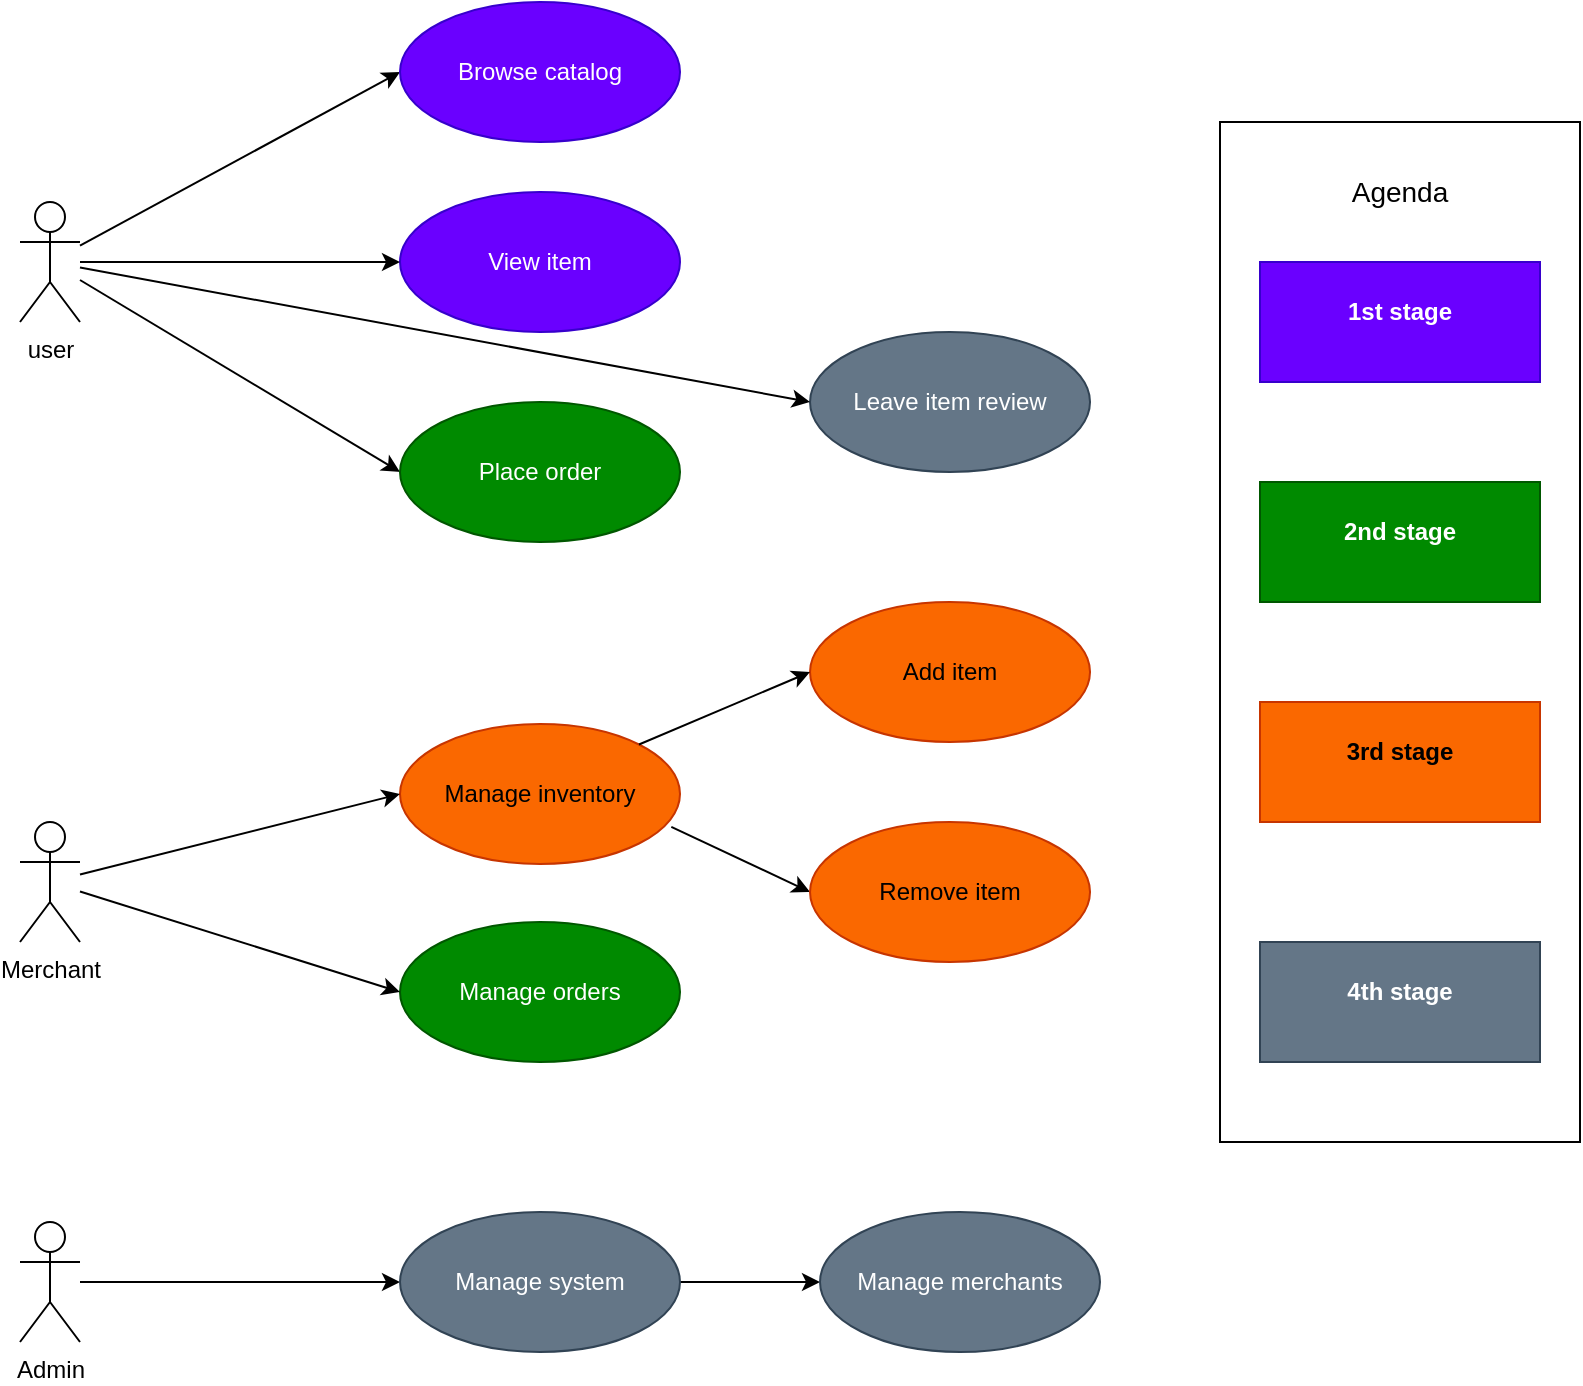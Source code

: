 <mxfile pages="3">
    <diagram id="3P-Qq7JfFcsjD4jzMTAs" name="Use case">
        <mxGraphModel dx="789" dy="356" grid="1" gridSize="10" guides="1" tooltips="1" connect="1" arrows="1" fold="1" page="1" pageScale="1" pageWidth="850" pageHeight="1100" math="0" shadow="0">
            <root>
                <mxCell id="0"/>
                <mxCell id="1" parent="0"/>
                <mxCell id="DJJreGWl9NFvT3nP7R2y-33" value="" style="rounded=0;whiteSpace=wrap;html=1;" parent="1" vertex="1">
                    <mxGeometry x="650" y="90" width="180" height="510" as="geometry"/>
                </mxCell>
                <mxCell id="vrdy5GBiYdm3TTjDReFH-1" style="edgeStyle=none;html=1;entryX=0;entryY=0.5;entryDx=0;entryDy=0;" parent="1" source="vrdy5GBiYdm3TTjDReFH-3" target="vrdy5GBiYdm3TTjDReFH-4" edge="1">
                    <mxGeometry relative="1" as="geometry"/>
                </mxCell>
                <mxCell id="vrdy5GBiYdm3TTjDReFH-2" style="edgeStyle=none;html=1;entryX=0;entryY=0.5;entryDx=0;entryDy=0;" parent="1" source="vrdy5GBiYdm3TTjDReFH-3" target="vrdy5GBiYdm3TTjDReFH-5" edge="1">
                    <mxGeometry relative="1" as="geometry"/>
                </mxCell>
                <mxCell id="vrdy5GBiYdm3TTjDReFH-3" value="user&lt;br&gt;" style="shape=umlActor;verticalLabelPosition=bottom;verticalAlign=top;html=1;" parent="1" vertex="1">
                    <mxGeometry x="50" y="130" width="30" height="60" as="geometry"/>
                </mxCell>
                <mxCell id="vrdy5GBiYdm3TTjDReFH-4" value="Browse catalog" style="ellipse;whiteSpace=wrap;html=1;fillColor=#6a00ff;fontColor=#ffffff;strokeColor=#3700CC;" parent="1" vertex="1">
                    <mxGeometry x="240" y="30" width="140" height="70" as="geometry"/>
                </mxCell>
                <mxCell id="vrdy5GBiYdm3TTjDReFH-5" value="Place order" style="ellipse;whiteSpace=wrap;html=1;fillColor=#008a00;fontColor=#ffffff;strokeColor=#005700;" parent="1" vertex="1">
                    <mxGeometry x="240" y="230" width="140" height="70" as="geometry"/>
                </mxCell>
                <mxCell id="DJJreGWl9NFvT3nP7R2y-1" value="View item" style="ellipse;whiteSpace=wrap;html=1;fillColor=#6a00ff;fontColor=#ffffff;strokeColor=#3700CC;" parent="1" vertex="1">
                    <mxGeometry x="240" y="125" width="140" height="70" as="geometry"/>
                </mxCell>
                <mxCell id="DJJreGWl9NFvT3nP7R2y-2" style="edgeStyle=none;html=1;entryX=0;entryY=0.5;entryDx=0;entryDy=0;" parent="1" source="vrdy5GBiYdm3TTjDReFH-3" target="DJJreGWl9NFvT3nP7R2y-1" edge="1">
                    <mxGeometry relative="1" as="geometry">
                        <mxPoint x="80" y="280.001" as="sourcePoint"/>
                    </mxGeometry>
                </mxCell>
                <mxCell id="DJJreGWl9NFvT3nP7R2y-6" value="Leave item review" style="ellipse;whiteSpace=wrap;html=1;fillColor=#647687;strokeColor=#314354;fontColor=#ffffff;" parent="1" vertex="1">
                    <mxGeometry x="445.01" y="195" width="140" height="70" as="geometry"/>
                </mxCell>
                <mxCell id="DJJreGWl9NFvT3nP7R2y-7" style="edgeStyle=none;html=1;entryX=0;entryY=0.5;entryDx=0;entryDy=0;" parent="1" source="vrdy5GBiYdm3TTjDReFH-3" target="DJJreGWl9NFvT3nP7R2y-6" edge="1">
                    <mxGeometry relative="1" as="geometry">
                        <mxPoint x="260" y="169" as="sourcePoint"/>
                    </mxGeometry>
                </mxCell>
                <mxCell id="DJJreGWl9NFvT3nP7R2y-8" value="Merchant" style="shape=umlActor;verticalLabelPosition=bottom;verticalAlign=top;html=1;" parent="1" vertex="1">
                    <mxGeometry x="50" y="440" width="30" height="60" as="geometry"/>
                </mxCell>
                <mxCell id="DJJreGWl9NFvT3nP7R2y-9" value="Manage inventory" style="ellipse;whiteSpace=wrap;html=1;fillColor=#fa6800;fontColor=#000000;strokeColor=#C73500;" parent="1" vertex="1">
                    <mxGeometry x="240" y="391" width="140" height="70" as="geometry"/>
                </mxCell>
                <mxCell id="DJJreGWl9NFvT3nP7R2y-10" style="edgeStyle=none;html=1;entryX=0;entryY=0.5;entryDx=0;entryDy=0;" parent="1" source="DJJreGWl9NFvT3nP7R2y-8" target="DJJreGWl9NFvT3nP7R2y-9" edge="1">
                    <mxGeometry relative="1" as="geometry">
                        <mxPoint x="100" y="330.0" as="sourcePoint"/>
                    </mxGeometry>
                </mxCell>
                <mxCell id="DJJreGWl9NFvT3nP7R2y-11" value="Add item" style="ellipse;whiteSpace=wrap;html=1;fillColor=#fa6800;fontColor=#000000;strokeColor=#C73500;" parent="1" vertex="1">
                    <mxGeometry x="445.01" y="330" width="140" height="70" as="geometry"/>
                </mxCell>
                <mxCell id="DJJreGWl9NFvT3nP7R2y-12" style="edgeStyle=none;html=1;entryX=0;entryY=0.5;entryDx=0;entryDy=0;exitX=1;exitY=0;exitDx=0;exitDy=0;" parent="1" source="DJJreGWl9NFvT3nP7R2y-9" target="DJJreGWl9NFvT3nP7R2y-11" edge="1">
                    <mxGeometry relative="1" as="geometry">
                        <mxPoint x="310.003" y="393.001" as="sourcePoint"/>
                    </mxGeometry>
                </mxCell>
                <mxCell id="DJJreGWl9NFvT3nP7R2y-13" style="edgeStyle=none;html=1;entryX=0;entryY=0.5;entryDx=0;entryDy=0;exitX=0.969;exitY=0.735;exitDx=0;exitDy=0;exitPerimeter=0;" parent="1" source="DJJreGWl9NFvT3nP7R2y-9" target="DJJreGWl9NFvT3nP7R2y-14" edge="1">
                    <mxGeometry relative="1" as="geometry">
                        <mxPoint x="369.995" y="511.508" as="sourcePoint"/>
                    </mxGeometry>
                </mxCell>
                <mxCell id="DJJreGWl9NFvT3nP7R2y-14" value="Remove item" style="ellipse;whiteSpace=wrap;html=1;fillColor=#fa6800;fontColor=#000000;strokeColor=#C73500;" parent="1" vertex="1">
                    <mxGeometry x="445.01" y="440" width="140" height="70" as="geometry"/>
                </mxCell>
                <mxCell id="DJJreGWl9NFvT3nP7R2y-17" value="Manage orders" style="ellipse;whiteSpace=wrap;html=1;fillColor=#008a00;strokeColor=#005700;fontColor=#ffffff;" parent="1" vertex="1">
                    <mxGeometry x="240" y="490" width="140" height="70" as="geometry"/>
                </mxCell>
                <mxCell id="DJJreGWl9NFvT3nP7R2y-18" style="edgeStyle=none;html=1;entryX=0;entryY=0.5;entryDx=0;entryDy=0;" parent="1" source="DJJreGWl9NFvT3nP7R2y-8" target="DJJreGWl9NFvT3nP7R2y-17" edge="1">
                    <mxGeometry relative="1" as="geometry">
                        <mxPoint x="80" y="450" as="sourcePoint"/>
                    </mxGeometry>
                </mxCell>
                <mxCell id="DJJreGWl9NFvT3nP7R2y-19" value="Admin" style="shape=umlActor;verticalLabelPosition=bottom;verticalAlign=top;html=1;" parent="1" vertex="1">
                    <mxGeometry x="50" y="640" width="30" height="60" as="geometry"/>
                </mxCell>
                <mxCell id="DJJreGWl9NFvT3nP7R2y-20" style="edgeStyle=none;html=1;entryX=0;entryY=0.5;entryDx=0;entryDy=0;" parent="1" source="DJJreGWl9NFvT3nP7R2y-19" target="DJJreGWl9NFvT3nP7R2y-21" edge="1">
                    <mxGeometry relative="1" as="geometry">
                        <mxPoint x="160" y="670" as="sourcePoint"/>
                    </mxGeometry>
                </mxCell>
                <mxCell id="DJJreGWl9NFvT3nP7R2y-25" value="" style="edgeStyle=none;html=1;" parent="1" source="DJJreGWl9NFvT3nP7R2y-21" target="DJJreGWl9NFvT3nP7R2y-24" edge="1">
                    <mxGeometry relative="1" as="geometry"/>
                </mxCell>
                <mxCell id="DJJreGWl9NFvT3nP7R2y-21" value="Manage system" style="ellipse;whiteSpace=wrap;html=1;fillColor=#647687;fontColor=#ffffff;strokeColor=#314354;" parent="1" vertex="1">
                    <mxGeometry x="240" y="635" width="140" height="70" as="geometry"/>
                </mxCell>
                <mxCell id="DJJreGWl9NFvT3nP7R2y-24" value="Manage merchants" style="ellipse;whiteSpace=wrap;html=1;fillColor=#647687;fontColor=#ffffff;strokeColor=#314354;" parent="1" vertex="1">
                    <mxGeometry x="450" y="635" width="140" height="70" as="geometry"/>
                </mxCell>
                <mxCell id="DJJreGWl9NFvT3nP7R2y-26" value="&lt;p style=&quot;margin:0px;margin-top:4px;text-align:center;&quot;&gt;&lt;br&gt;&lt;b&gt;1st stage&lt;/b&gt;&lt;/p&gt;" style="verticalAlign=top;align=left;overflow=fill;fontSize=12;fontFamily=Helvetica;html=1;fillColor=#6a00ff;fontColor=#ffffff;strokeColor=#3700CC;" parent="1" vertex="1">
                    <mxGeometry x="670" y="160" width="140" height="60" as="geometry"/>
                </mxCell>
                <mxCell id="DJJreGWl9NFvT3nP7R2y-27" value="&lt;p style=&quot;margin:0px;margin-top:4px;text-align:center;&quot;&gt;&lt;br&gt;&lt;b&gt;2nd&lt;/b&gt;&lt;b style=&quot;background-color: initial;&quot;&gt;&amp;nbsp;stage&lt;/b&gt;&lt;/p&gt;" style="verticalAlign=top;align=left;overflow=fill;fontSize=12;fontFamily=Helvetica;html=1;fillColor=#008a00;fontColor=#ffffff;strokeColor=#005700;" parent="1" vertex="1">
                    <mxGeometry x="670" y="270" width="140" height="60" as="geometry"/>
                </mxCell>
                <mxCell id="DJJreGWl9NFvT3nP7R2y-28" value="&lt;p style=&quot;margin:0px;margin-top:4px;text-align:center;&quot;&gt;&lt;br&gt;&lt;b&gt;3rd&lt;/b&gt;&lt;b style=&quot;background-color: initial;&quot;&gt;&amp;nbsp;stage&lt;/b&gt;&lt;/p&gt;" style="verticalAlign=top;align=left;overflow=fill;fontSize=12;fontFamily=Helvetica;html=1;fillColor=#fa6800;fontColor=#000000;strokeColor=#C73500;" parent="1" vertex="1">
                    <mxGeometry x="670" y="380" width="140" height="60" as="geometry"/>
                </mxCell>
                <mxCell id="DJJreGWl9NFvT3nP7R2y-31" value="&lt;p style=&quot;margin:0px;margin-top:4px;text-align:center;&quot;&gt;&lt;br&gt;&lt;b style=&quot;background-color: initial;&quot;&gt;4th stage&lt;/b&gt;&lt;/p&gt;" style="verticalAlign=top;align=left;overflow=fill;fontSize=12;fontFamily=Helvetica;html=1;fillColor=#647687;fontColor=#ffffff;strokeColor=#314354;" parent="1" vertex="1">
                    <mxGeometry x="670" y="500" width="140" height="60" as="geometry"/>
                </mxCell>
                <mxCell id="DJJreGWl9NFvT3nP7R2y-34" value="Agenda" style="text;html=1;strokeColor=none;fillColor=none;align=center;verticalAlign=middle;whiteSpace=wrap;rounded=0;fontStyle=0;fontSize=14;" parent="1" vertex="1">
                    <mxGeometry x="710" y="110" width="60" height="30" as="geometry"/>
                </mxCell>
            </root>
        </mxGraphModel>
    </diagram>
    <diagram id="0HoguQF4IfUL4XNtGRia" name="Use case - stage 1">
        <mxGraphModel dx="1434" dy="746" grid="1" gridSize="10" guides="1" tooltips="1" connect="1" arrows="1" fold="1" page="1" pageScale="1" pageWidth="850" pageHeight="1100" background="none" math="0" shadow="1">
            <root>
                <mxCell id="0"/>
                <mxCell id="1" parent="0"/>
                <mxCell id="4" style="edgeStyle=none;html=1;entryX=0;entryY=0.5;entryDx=0;entryDy=0;" parent="1" source="2" target="3" edge="1">
                    <mxGeometry relative="1" as="geometry"/>
                </mxCell>
                <mxCell id="6" style="edgeStyle=none;html=1;entryX=0;entryY=0.5;entryDx=0;entryDy=0;" parent="1" source="2" target="5" edge="1">
                    <mxGeometry relative="1" as="geometry"/>
                </mxCell>
                <mxCell id="2" value="user&lt;br&gt;" style="shape=umlActor;verticalLabelPosition=bottom;verticalAlign=top;html=1;" parent="1" vertex="1">
                    <mxGeometry x="50" y="130" width="30" height="60" as="geometry"/>
                </mxCell>
                <mxCell id="3" value="Browse catalog" style="ellipse;whiteSpace=wrap;html=1;" parent="1" vertex="1">
                    <mxGeometry x="240" y="40" width="140" height="70" as="geometry"/>
                </mxCell>
                <mxCell id="5" value="View item" style="ellipse;whiteSpace=wrap;html=1;fillColor=default;" parent="1" vertex="1">
                    <mxGeometry x="240" y="190" width="140" height="70" as="geometry"/>
                </mxCell>
            </root>
        </mxGraphModel>
    </diagram>
    <diagram id="TnT9Ou2Ld_0MWF7VhGYl" name="Package Diagram">
        <mxGraphModel dx="789" dy="356" grid="1" gridSize="10" guides="1" tooltips="1" connect="1" arrows="1" fold="1" page="1" pageScale="1" pageWidth="827" pageHeight="1169" math="0" shadow="0">
            <root>
                <mxCell id="0"/>
                <mxCell id="1" parent="0"/>
                <mxCell id="Q9dzc9tbPfeOcI2gSk3v-1" value="&lt;font style=&quot;font-size: 12px;&quot;&gt;App&lt;br&gt;&lt;span style=&quot;font-weight: normal;&quot;&gt;- utils&lt;br&gt;- layout&lt;br&gt;- routing&lt;br&gt;- API&lt;/span&gt;&lt;br&gt;&lt;/font&gt;" style="shape=folder;fontStyle=1;spacingTop=10;tabWidth=40;tabHeight=14;tabPosition=left;html=1;whiteSpace=wrap;" parent="1" vertex="1">
                    <mxGeometry x="80" y="50" width="160" height="109" as="geometry"/>
                </mxCell>
                <mxCell id="Q9dzc9tbPfeOcI2gSk3v-2" value="&lt;font style=&quot;font-size: 14px;&quot;&gt;Shopping cart&lt;br&gt;&lt;/font&gt;&lt;span style=&quot;font-weight: normal;&quot;&gt;- check-out&lt;br&gt;- shipping and delivery&lt;/span&gt;" style="shape=folder;fontStyle=1;spacingTop=10;tabWidth=40;tabHeight=14;tabPosition=left;html=1;whiteSpace=wrap;" parent="1" vertex="1">
                    <mxGeometry x="360" y="50" width="160" height="109" as="geometry"/>
                </mxCell>
                <object label="&lt;font style=&quot;font-size: 14px;&quot;&gt;Products&lt;br&gt;&lt;/font&gt;&lt;span style=&quot;font-weight: normal;&quot;&gt;- catalog&lt;br&gt;- product&lt;br&gt;- favourites&lt;br&gt;- product feedbacks&lt;br&gt;&lt;/span&gt;" id="Q9dzc9tbPfeOcI2gSk3v-3">
                    <mxCell style="shape=folder;fontStyle=1;spacingTop=10;tabWidth=40;tabHeight=14;tabPosition=left;html=1;whiteSpace=wrap;align=center;" parent="1" vertex="1">
                        <mxGeometry x="80" y="210" width="160" height="110" as="geometry"/>
                    </mxCell>
                </object>
                <mxCell id="Q9dzc9tbPfeOcI2gSk3v-4" value="&lt;font style=&quot;font-size: 14px;&quot;&gt;User account&lt;br&gt;&lt;/font&gt;&lt;span style=&quot;font-weight: normal;&quot;&gt;- orders&lt;br&gt;- profile&lt;/span&gt;" style="shape=folder;fontStyle=1;spacingTop=10;tabWidth=40;tabHeight=14;tabPosition=left;html=1;whiteSpace=wrap;" parent="1" vertex="1">
                    <mxGeometry x="360" y="210" width="160" height="110" as="geometry"/>
                </mxCell>
                <mxCell id="Q9dzc9tbPfeOcI2gSk3v-5" value="&lt;font style=&quot;font-size: 14px;&quot;&gt;CMS&lt;/font&gt;&lt;br&gt;&lt;span style=&quot;font-weight: normal;&quot;&gt;- backend&lt;br&gt;- database&lt;br&gt;- 3rd party services&amp;nbsp;integration&amp;nbsp;&lt;/span&gt;" style="shape=folder;fontStyle=1;spacingTop=10;tabWidth=40;tabHeight=14;tabPosition=left;html=1;whiteSpace=wrap;" parent="1" vertex="1">
                    <mxGeometry x="200" y="380" width="190" height="110" as="geometry"/>
                </mxCell>
            </root>
        </mxGraphModel>
    </diagram>
</mxfile>
